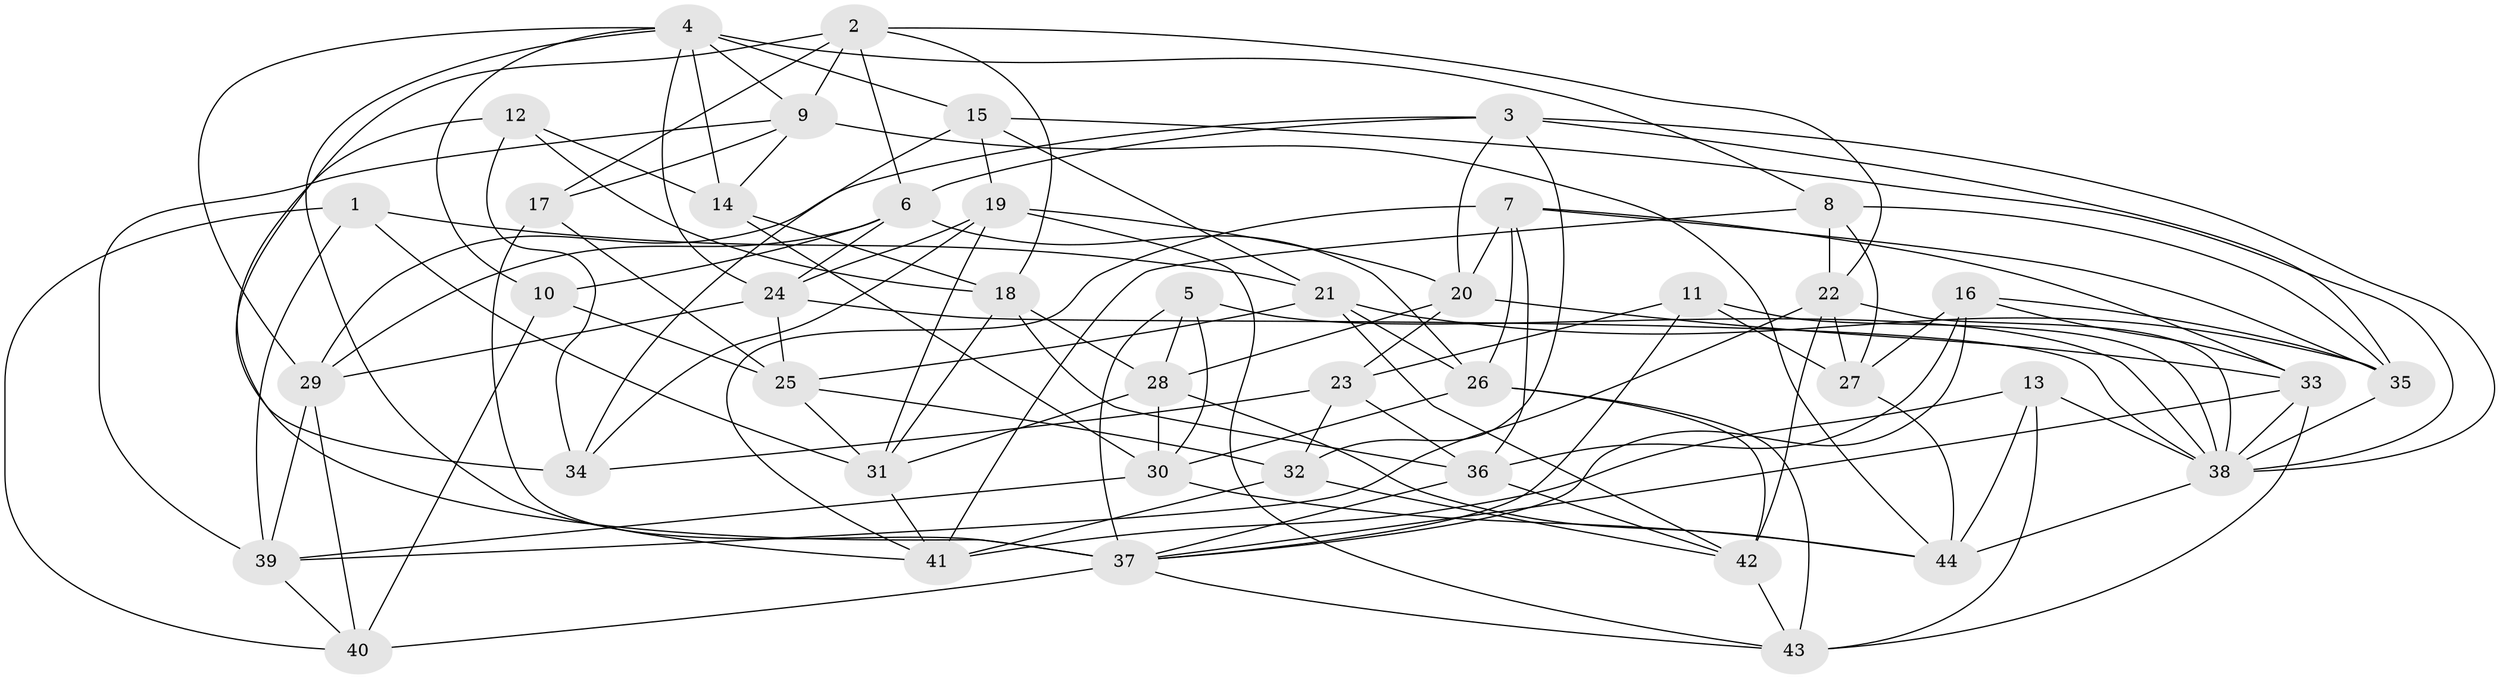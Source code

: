 // original degree distribution, {4: 1.0}
// Generated by graph-tools (version 1.1) at 2025/26/03/09/25 03:26:54]
// undirected, 44 vertices, 125 edges
graph export_dot {
graph [start="1"]
  node [color=gray90,style=filled];
  1;
  2;
  3;
  4;
  5;
  6;
  7;
  8;
  9;
  10;
  11;
  12;
  13;
  14;
  15;
  16;
  17;
  18;
  19;
  20;
  21;
  22;
  23;
  24;
  25;
  26;
  27;
  28;
  29;
  30;
  31;
  32;
  33;
  34;
  35;
  36;
  37;
  38;
  39;
  40;
  41;
  42;
  43;
  44;
  1 -- 21 [weight=1.0];
  1 -- 31 [weight=1.0];
  1 -- 39 [weight=1.0];
  1 -- 40 [weight=1.0];
  2 -- 6 [weight=1.0];
  2 -- 9 [weight=1.0];
  2 -- 17 [weight=1.0];
  2 -- 18 [weight=1.0];
  2 -- 22 [weight=1.0];
  2 -- 34 [weight=1.0];
  3 -- 6 [weight=1.0];
  3 -- 20 [weight=1.0];
  3 -- 29 [weight=1.0];
  3 -- 32 [weight=1.0];
  3 -- 35 [weight=1.0];
  3 -- 38 [weight=1.0];
  4 -- 8 [weight=2.0];
  4 -- 9 [weight=1.0];
  4 -- 10 [weight=1.0];
  4 -- 14 [weight=2.0];
  4 -- 15 [weight=1.0];
  4 -- 24 [weight=1.0];
  4 -- 29 [weight=1.0];
  4 -- 41 [weight=1.0];
  5 -- 28 [weight=1.0];
  5 -- 30 [weight=1.0];
  5 -- 37 [weight=1.0];
  5 -- 38 [weight=1.0];
  6 -- 10 [weight=1.0];
  6 -- 24 [weight=1.0];
  6 -- 26 [weight=1.0];
  6 -- 29 [weight=1.0];
  7 -- 20 [weight=1.0];
  7 -- 26 [weight=1.0];
  7 -- 33 [weight=1.0];
  7 -- 35 [weight=1.0];
  7 -- 36 [weight=1.0];
  7 -- 41 [weight=1.0];
  8 -- 22 [weight=1.0];
  8 -- 27 [weight=1.0];
  8 -- 35 [weight=1.0];
  8 -- 41 [weight=1.0];
  9 -- 14 [weight=1.0];
  9 -- 17 [weight=1.0];
  9 -- 39 [weight=1.0];
  9 -- 44 [weight=1.0];
  10 -- 25 [weight=1.0];
  10 -- 40 [weight=1.0];
  11 -- 23 [weight=1.0];
  11 -- 27 [weight=1.0];
  11 -- 37 [weight=1.0];
  11 -- 38 [weight=1.0];
  12 -- 14 [weight=1.0];
  12 -- 18 [weight=1.0];
  12 -- 34 [weight=1.0];
  12 -- 37 [weight=1.0];
  13 -- 38 [weight=1.0];
  13 -- 41 [weight=1.0];
  13 -- 43 [weight=1.0];
  13 -- 44 [weight=1.0];
  14 -- 18 [weight=1.0];
  14 -- 30 [weight=1.0];
  15 -- 19 [weight=1.0];
  15 -- 21 [weight=1.0];
  15 -- 34 [weight=2.0];
  15 -- 38 [weight=1.0];
  16 -- 27 [weight=2.0];
  16 -- 33 [weight=1.0];
  16 -- 35 [weight=1.0];
  16 -- 36 [weight=1.0];
  16 -- 37 [weight=1.0];
  17 -- 25 [weight=1.0];
  17 -- 37 [weight=1.0];
  18 -- 28 [weight=1.0];
  18 -- 31 [weight=1.0];
  18 -- 36 [weight=1.0];
  19 -- 20 [weight=1.0];
  19 -- 24 [weight=1.0];
  19 -- 31 [weight=1.0];
  19 -- 34 [weight=1.0];
  19 -- 43 [weight=1.0];
  20 -- 23 [weight=1.0];
  20 -- 28 [weight=1.0];
  20 -- 33 [weight=1.0];
  21 -- 25 [weight=1.0];
  21 -- 26 [weight=1.0];
  21 -- 35 [weight=1.0];
  21 -- 42 [weight=1.0];
  22 -- 27 [weight=1.0];
  22 -- 38 [weight=1.0];
  22 -- 39 [weight=1.0];
  22 -- 42 [weight=1.0];
  23 -- 32 [weight=2.0];
  23 -- 34 [weight=1.0];
  23 -- 36 [weight=1.0];
  24 -- 25 [weight=1.0];
  24 -- 29 [weight=1.0];
  24 -- 38 [weight=1.0];
  25 -- 31 [weight=1.0];
  25 -- 32 [weight=1.0];
  26 -- 30 [weight=1.0];
  26 -- 42 [weight=1.0];
  26 -- 43 [weight=1.0];
  27 -- 44 [weight=1.0];
  28 -- 30 [weight=1.0];
  28 -- 31 [weight=1.0];
  28 -- 44 [weight=1.0];
  29 -- 39 [weight=1.0];
  29 -- 40 [weight=1.0];
  30 -- 39 [weight=1.0];
  30 -- 44 [weight=1.0];
  31 -- 41 [weight=1.0];
  32 -- 41 [weight=1.0];
  32 -- 42 [weight=1.0];
  33 -- 37 [weight=1.0];
  33 -- 38 [weight=1.0];
  33 -- 43 [weight=1.0];
  35 -- 38 [weight=1.0];
  36 -- 37 [weight=1.0];
  36 -- 42 [weight=1.0];
  37 -- 40 [weight=2.0];
  37 -- 43 [weight=1.0];
  38 -- 44 [weight=1.0];
  39 -- 40 [weight=1.0];
  42 -- 43 [weight=1.0];
}
